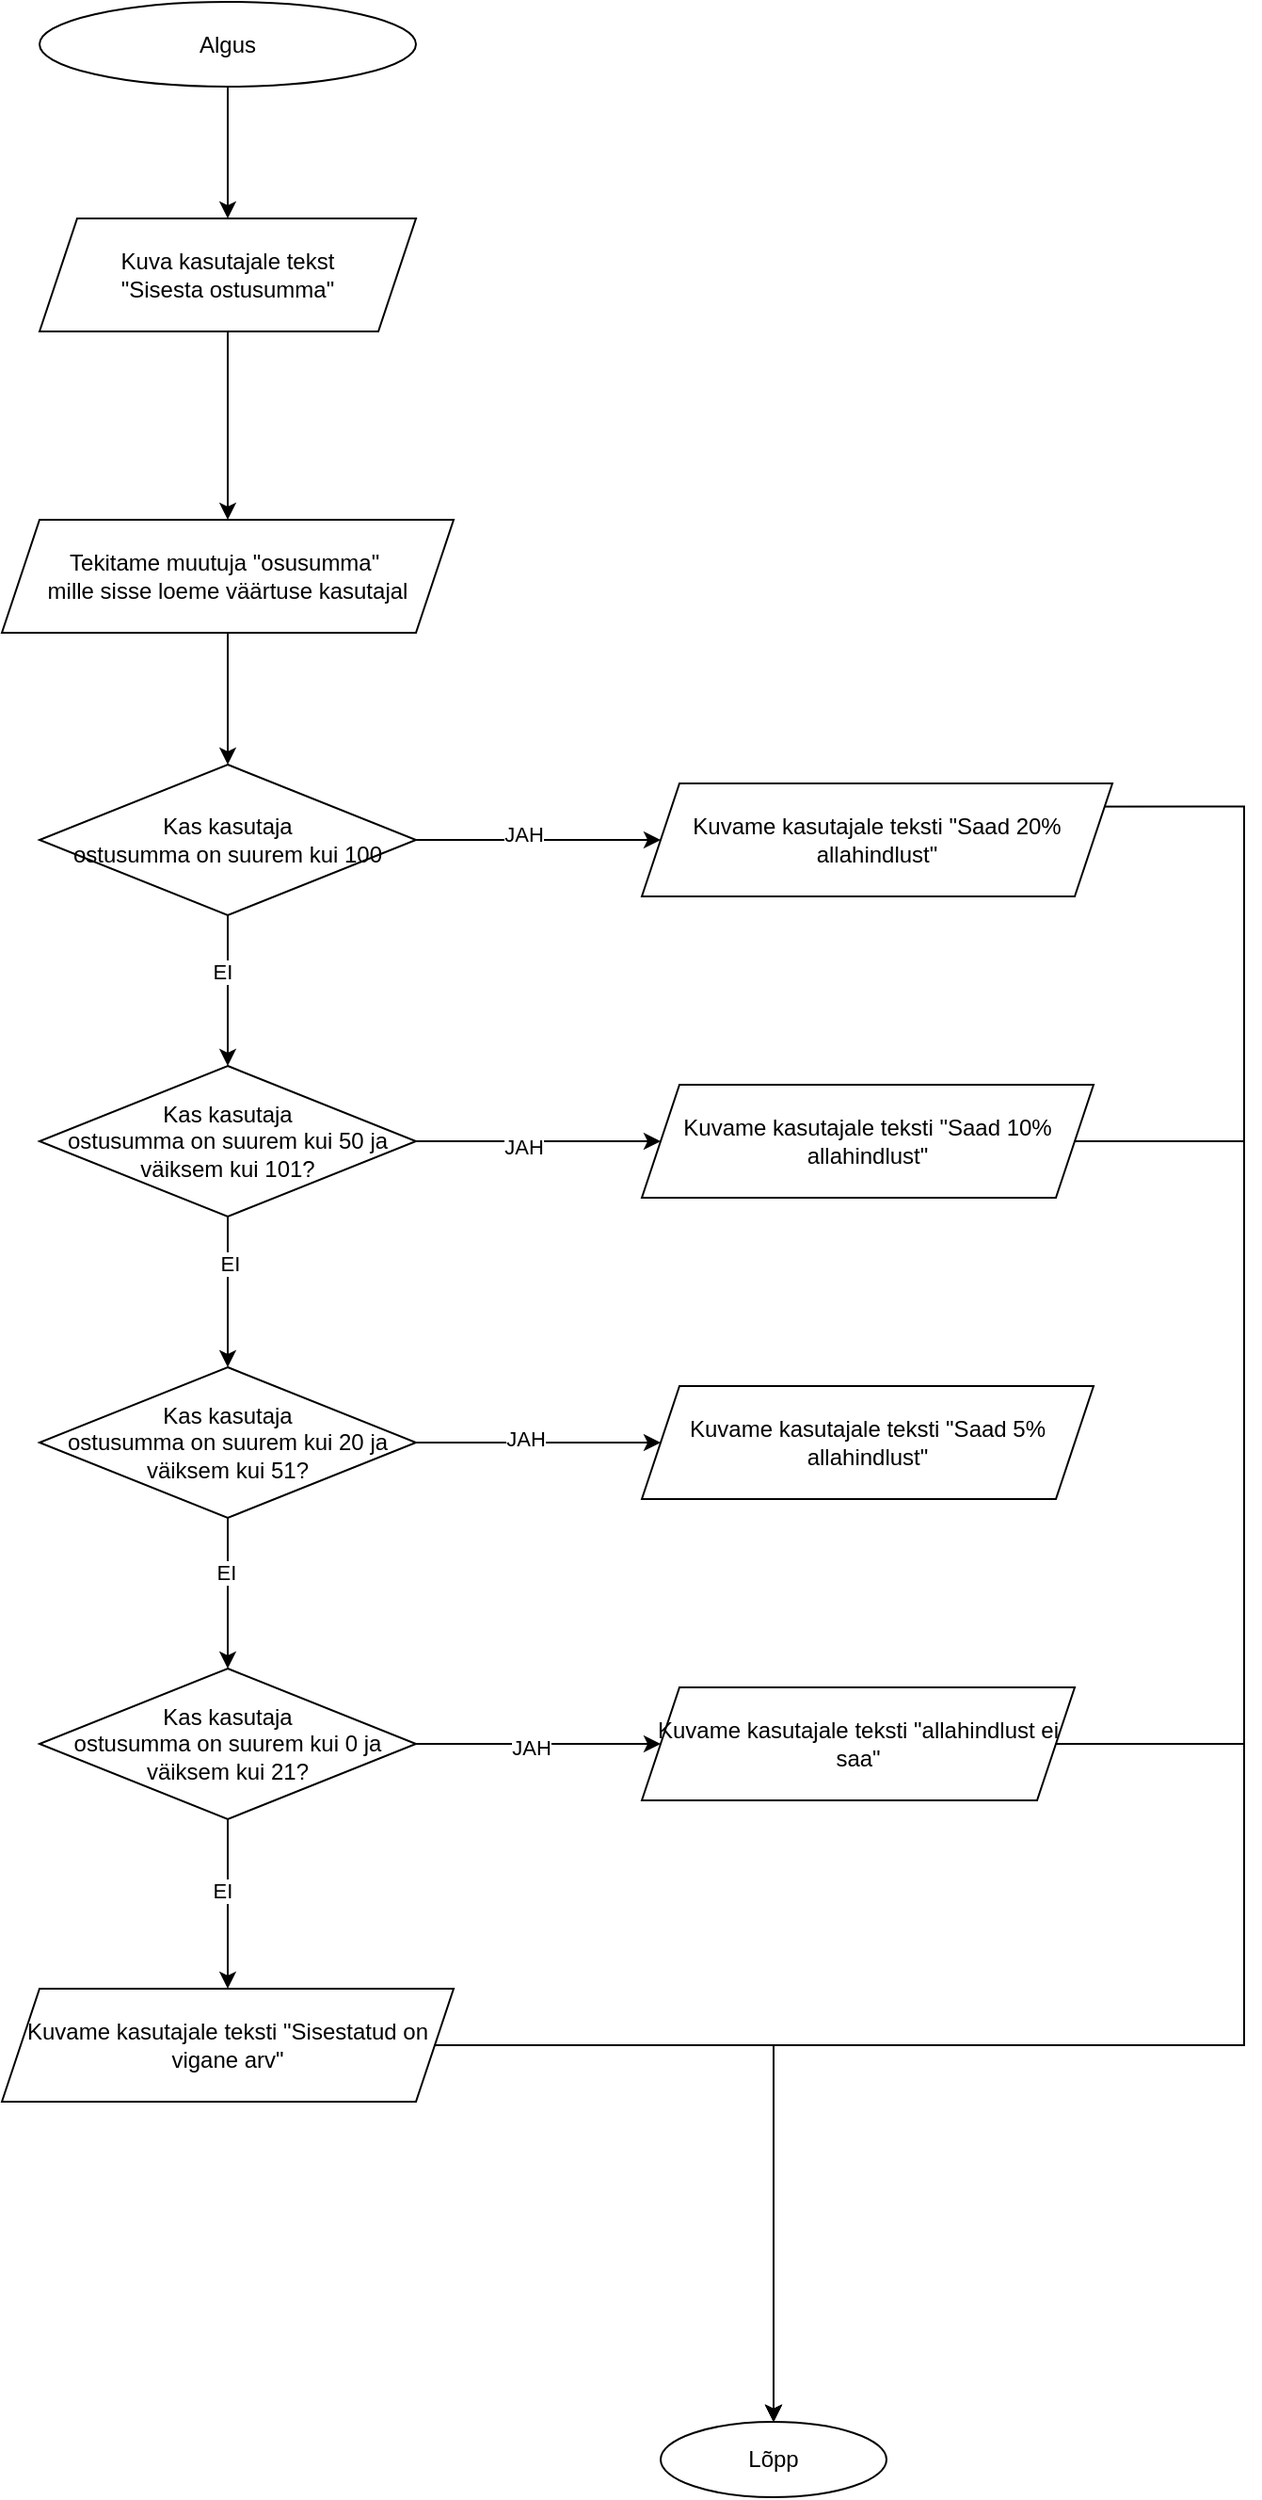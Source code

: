 <mxfile version="28.2.5">
  <diagram name="Leht-1" id="i_rTcehtnBuX60u38jFP">
    <mxGraphModel dx="1722" dy="1001" grid="1" gridSize="10" guides="1" tooltips="1" connect="1" arrows="1" fold="1" page="1" pageScale="1" pageWidth="827" pageHeight="1169" math="0" shadow="0">
      <root>
        <mxCell id="0" />
        <mxCell id="1" parent="0" />
        <mxCell id="X2qH2dIU-42cVrkBKQcX-3" value="" style="edgeStyle=orthogonalEdgeStyle;rounded=0;orthogonalLoop=1;jettySize=auto;html=1;" edge="1" parent="1" source="X2qH2dIU-42cVrkBKQcX-1" target="X2qH2dIU-42cVrkBKQcX-2">
          <mxGeometry relative="1" as="geometry" />
        </mxCell>
        <mxCell id="X2qH2dIU-42cVrkBKQcX-1" value="Algus" style="ellipse;whiteSpace=wrap;html=1;" vertex="1" parent="1">
          <mxGeometry x="250" y="555" width="200" height="45" as="geometry" />
        </mxCell>
        <mxCell id="X2qH2dIU-42cVrkBKQcX-5" value="" style="edgeStyle=orthogonalEdgeStyle;rounded=0;orthogonalLoop=1;jettySize=auto;html=1;" edge="1" parent="1" source="X2qH2dIU-42cVrkBKQcX-2" target="X2qH2dIU-42cVrkBKQcX-4">
          <mxGeometry relative="1" as="geometry" />
        </mxCell>
        <mxCell id="X2qH2dIU-42cVrkBKQcX-2" value="Kuva kasutajale tekst&lt;div&gt;&quot;Sisesta ostusumma&quot;&lt;/div&gt;" style="shape=parallelogram;perimeter=parallelogramPerimeter;whiteSpace=wrap;html=1;fixedSize=1;" vertex="1" parent="1">
          <mxGeometry x="250" y="670" width="200" height="60" as="geometry" />
        </mxCell>
        <mxCell id="X2qH2dIU-42cVrkBKQcX-7" value="" style="edgeStyle=orthogonalEdgeStyle;rounded=0;orthogonalLoop=1;jettySize=auto;html=1;" edge="1" parent="1" source="X2qH2dIU-42cVrkBKQcX-4" target="X2qH2dIU-42cVrkBKQcX-6">
          <mxGeometry relative="1" as="geometry" />
        </mxCell>
        <mxCell id="X2qH2dIU-42cVrkBKQcX-4" value="Tekitame muutuja &quot;osusumma&quot;&amp;nbsp;&lt;div&gt;mille sisse loeme väärtuse kasutajal&lt;/div&gt;" style="shape=parallelogram;perimeter=parallelogramPerimeter;whiteSpace=wrap;html=1;fixedSize=1;" vertex="1" parent="1">
          <mxGeometry x="230" y="830" width="240" height="60" as="geometry" />
        </mxCell>
        <mxCell id="X2qH2dIU-42cVrkBKQcX-9" value="" style="edgeStyle=orthogonalEdgeStyle;rounded=0;orthogonalLoop=1;jettySize=auto;html=1;" edge="1" parent="1" source="X2qH2dIU-42cVrkBKQcX-6" target="X2qH2dIU-42cVrkBKQcX-8">
          <mxGeometry relative="1" as="geometry" />
        </mxCell>
        <mxCell id="X2qH2dIU-42cVrkBKQcX-18" value="EI" style="edgeLabel;html=1;align=center;verticalAlign=middle;resizable=0;points=[];" vertex="1" connectable="0" parent="X2qH2dIU-42cVrkBKQcX-9">
          <mxGeometry x="-0.25" y="-3" relative="1" as="geometry">
            <mxPoint as="offset" />
          </mxGeometry>
        </mxCell>
        <mxCell id="X2qH2dIU-42cVrkBKQcX-11" value="" style="edgeStyle=orthogonalEdgeStyle;rounded=0;orthogonalLoop=1;jettySize=auto;html=1;" edge="1" parent="1" source="X2qH2dIU-42cVrkBKQcX-6" target="X2qH2dIU-42cVrkBKQcX-10">
          <mxGeometry relative="1" as="geometry" />
        </mxCell>
        <mxCell id="X2qH2dIU-42cVrkBKQcX-12" value="JAH" style="edgeLabel;html=1;align=center;verticalAlign=middle;resizable=0;points=[];" vertex="1" connectable="0" parent="X2qH2dIU-42cVrkBKQcX-11">
          <mxGeometry x="-0.123" y="3" relative="1" as="geometry">
            <mxPoint as="offset" />
          </mxGeometry>
        </mxCell>
        <mxCell id="X2qH2dIU-42cVrkBKQcX-6" value="Kas kasutaja&lt;div&gt;ostusumma on suurem kui 100&lt;/div&gt;" style="rhombus;whiteSpace=wrap;html=1;" vertex="1" parent="1">
          <mxGeometry x="250" y="960" width="200" height="80" as="geometry" />
        </mxCell>
        <mxCell id="X2qH2dIU-42cVrkBKQcX-14" value="" style="edgeStyle=orthogonalEdgeStyle;rounded=0;orthogonalLoop=1;jettySize=auto;html=1;" edge="1" parent="1" source="X2qH2dIU-42cVrkBKQcX-8" target="X2qH2dIU-42cVrkBKQcX-13">
          <mxGeometry relative="1" as="geometry" />
        </mxCell>
        <mxCell id="X2qH2dIU-42cVrkBKQcX-19" value="EI" style="edgeLabel;html=1;align=center;verticalAlign=middle;resizable=0;points=[];" vertex="1" connectable="0" parent="X2qH2dIU-42cVrkBKQcX-14">
          <mxGeometry x="-0.375" y="1" relative="1" as="geometry">
            <mxPoint as="offset" />
          </mxGeometry>
        </mxCell>
        <mxCell id="X2qH2dIU-42cVrkBKQcX-16" value="" style="edgeStyle=orthogonalEdgeStyle;rounded=0;orthogonalLoop=1;jettySize=auto;html=1;" edge="1" parent="1" source="X2qH2dIU-42cVrkBKQcX-8" target="X2qH2dIU-42cVrkBKQcX-15">
          <mxGeometry relative="1" as="geometry" />
        </mxCell>
        <mxCell id="X2qH2dIU-42cVrkBKQcX-17" value="JAH" style="edgeLabel;html=1;align=center;verticalAlign=middle;resizable=0;points=[];" vertex="1" connectable="0" parent="X2qH2dIU-42cVrkBKQcX-16">
          <mxGeometry x="-0.123" y="-3" relative="1" as="geometry">
            <mxPoint as="offset" />
          </mxGeometry>
        </mxCell>
        <mxCell id="X2qH2dIU-42cVrkBKQcX-8" value="Kas kasutaja&lt;div&gt;ostusumma on suurem kui 50 ja väiksem kui 101?&lt;/div&gt;" style="rhombus;whiteSpace=wrap;html=1;" vertex="1" parent="1">
          <mxGeometry x="250" y="1120" width="200" height="80" as="geometry" />
        </mxCell>
        <mxCell id="X2qH2dIU-42cVrkBKQcX-47" style="edgeStyle=orthogonalEdgeStyle;rounded=0;orthogonalLoop=1;jettySize=auto;html=1;exitX=0.975;exitY=0.372;exitDx=0;exitDy=0;exitPerimeter=0;" edge="1" parent="1">
          <mxGeometry relative="1" as="geometry">
            <mxPoint x="733.75" y="982.32" as="sourcePoint" />
            <mxPoint x="640" y="1840" as="targetPoint" />
            <Array as="points">
              <mxPoint x="890" y="982" />
              <mxPoint x="890" y="1640" />
              <mxPoint x="640" y="1640" />
            </Array>
          </mxGeometry>
        </mxCell>
        <mxCell id="X2qH2dIU-42cVrkBKQcX-10" value="Kuvame kasutajale teksti &quot;Saad 20% allahindlust&quot;" style="shape=parallelogram;perimeter=parallelogramPerimeter;whiteSpace=wrap;html=1;fixedSize=1;" vertex="1" parent="1">
          <mxGeometry x="570" y="970" width="250" height="60" as="geometry" />
        </mxCell>
        <mxCell id="X2qH2dIU-42cVrkBKQcX-21" value="" style="edgeStyle=orthogonalEdgeStyle;rounded=0;orthogonalLoop=1;jettySize=auto;html=1;" edge="1" parent="1" source="X2qH2dIU-42cVrkBKQcX-13" target="X2qH2dIU-42cVrkBKQcX-20">
          <mxGeometry relative="1" as="geometry" />
        </mxCell>
        <mxCell id="X2qH2dIU-42cVrkBKQcX-22" value="EI" style="edgeLabel;html=1;align=center;verticalAlign=middle;resizable=0;points=[];" vertex="1" connectable="0" parent="X2qH2dIU-42cVrkBKQcX-21">
          <mxGeometry x="-0.275" y="-1" relative="1" as="geometry">
            <mxPoint as="offset" />
          </mxGeometry>
        </mxCell>
        <mxCell id="X2qH2dIU-42cVrkBKQcX-24" value="" style="edgeStyle=orthogonalEdgeStyle;rounded=0;orthogonalLoop=1;jettySize=auto;html=1;" edge="1" parent="1" source="X2qH2dIU-42cVrkBKQcX-13" target="X2qH2dIU-42cVrkBKQcX-23">
          <mxGeometry relative="1" as="geometry" />
        </mxCell>
        <mxCell id="X2qH2dIU-42cVrkBKQcX-25" value="JAH" style="edgeLabel;html=1;align=center;verticalAlign=middle;resizable=0;points=[];" vertex="1" connectable="0" parent="X2qH2dIU-42cVrkBKQcX-24">
          <mxGeometry x="-0.108" y="2" relative="1" as="geometry">
            <mxPoint as="offset" />
          </mxGeometry>
        </mxCell>
        <mxCell id="X2qH2dIU-42cVrkBKQcX-13" value="Kas kasutaja&lt;div&gt;ostusumma on suurem kui 20 ja väiksem kui 51?&lt;/div&gt;" style="rhombus;whiteSpace=wrap;html=1;" vertex="1" parent="1">
          <mxGeometry x="250" y="1280" width="200" height="80" as="geometry" />
        </mxCell>
        <mxCell id="X2qH2dIU-42cVrkBKQcX-46" style="edgeStyle=orthogonalEdgeStyle;rounded=0;orthogonalLoop=1;jettySize=auto;html=1;exitX=1;exitY=0.5;exitDx=0;exitDy=0;" edge="1" parent="1" source="X2qH2dIU-42cVrkBKQcX-15" target="X2qH2dIU-42cVrkBKQcX-38">
          <mxGeometry relative="1" as="geometry">
            <Array as="points">
              <mxPoint x="890" y="1160" />
              <mxPoint x="890" y="1640" />
              <mxPoint x="640" y="1640" />
            </Array>
          </mxGeometry>
        </mxCell>
        <mxCell id="X2qH2dIU-42cVrkBKQcX-15" value="Kuvame kasutajale teksti &quot;Saad 10% allahindlust&quot;" style="shape=parallelogram;perimeter=parallelogramPerimeter;whiteSpace=wrap;html=1;fixedSize=1;" vertex="1" parent="1">
          <mxGeometry x="570" y="1130" width="240" height="60" as="geometry" />
        </mxCell>
        <mxCell id="X2qH2dIU-42cVrkBKQcX-27" value="" style="edgeStyle=orthogonalEdgeStyle;rounded=0;orthogonalLoop=1;jettySize=auto;html=1;" edge="1" parent="1" source="X2qH2dIU-42cVrkBKQcX-20" target="X2qH2dIU-42cVrkBKQcX-26">
          <mxGeometry relative="1" as="geometry" />
        </mxCell>
        <mxCell id="X2qH2dIU-42cVrkBKQcX-48" value="JAH" style="edgeLabel;html=1;align=center;verticalAlign=middle;resizable=0;points=[];" vertex="1" connectable="0" parent="X2qH2dIU-42cVrkBKQcX-27">
          <mxGeometry x="-0.069" y="-2" relative="1" as="geometry">
            <mxPoint as="offset" />
          </mxGeometry>
        </mxCell>
        <mxCell id="X2qH2dIU-42cVrkBKQcX-34" value="" style="edgeStyle=orthogonalEdgeStyle;rounded=0;orthogonalLoop=1;jettySize=auto;html=1;" edge="1" parent="1" source="X2qH2dIU-42cVrkBKQcX-20" target="X2qH2dIU-42cVrkBKQcX-33">
          <mxGeometry relative="1" as="geometry" />
        </mxCell>
        <mxCell id="X2qH2dIU-42cVrkBKQcX-35" value="EI" style="edgeLabel;html=1;align=center;verticalAlign=middle;resizable=0;points=[];" vertex="1" connectable="0" parent="X2qH2dIU-42cVrkBKQcX-34">
          <mxGeometry x="-0.159" y="-3" relative="1" as="geometry">
            <mxPoint as="offset" />
          </mxGeometry>
        </mxCell>
        <mxCell id="X2qH2dIU-42cVrkBKQcX-20" value="Kas kasutaja&lt;div&gt;ostusumma on suurem kui 0 ja väiksem kui 21?&lt;/div&gt;" style="rhombus;whiteSpace=wrap;html=1;" vertex="1" parent="1">
          <mxGeometry x="250" y="1440" width="200" height="80" as="geometry" />
        </mxCell>
        <mxCell id="X2qH2dIU-42cVrkBKQcX-23" value="Kuvame kasutajale teksti &quot;Saad 5% allahindlust&quot;" style="shape=parallelogram;perimeter=parallelogramPerimeter;whiteSpace=wrap;html=1;fixedSize=1;" vertex="1" parent="1">
          <mxGeometry x="570" y="1290" width="240" height="60" as="geometry" />
        </mxCell>
        <mxCell id="X2qH2dIU-42cVrkBKQcX-39" style="edgeStyle=orthogonalEdgeStyle;rounded=0;orthogonalLoop=1;jettySize=auto;html=1;exitX=1;exitY=0.5;exitDx=0;exitDy=0;" edge="1" parent="1" source="X2qH2dIU-42cVrkBKQcX-26" target="X2qH2dIU-42cVrkBKQcX-38">
          <mxGeometry relative="1" as="geometry">
            <mxPoint x="880" y="1830" as="targetPoint" />
            <mxPoint x="810" y="1470" as="sourcePoint" />
            <Array as="points">
              <mxPoint x="890" y="1480" />
              <mxPoint x="890" y="1640" />
              <mxPoint x="640" y="1640" />
            </Array>
          </mxGeometry>
        </mxCell>
        <mxCell id="X2qH2dIU-42cVrkBKQcX-26" value="Kuvame kasutajale teksti &quot;allahindlust ei saa&quot;" style="shape=parallelogram;perimeter=parallelogramPerimeter;whiteSpace=wrap;html=1;fixedSize=1;" vertex="1" parent="1">
          <mxGeometry x="570" y="1450" width="230" height="60" as="geometry" />
        </mxCell>
        <mxCell id="X2qH2dIU-42cVrkBKQcX-37" value="" style="edgeStyle=orthogonalEdgeStyle;rounded=0;orthogonalLoop=1;jettySize=auto;html=1;" edge="1" parent="1" source="X2qH2dIU-42cVrkBKQcX-33" target="X2qH2dIU-42cVrkBKQcX-38">
          <mxGeometry relative="1" as="geometry">
            <mxPoint x="350.0" y="1750" as="targetPoint" />
          </mxGeometry>
        </mxCell>
        <mxCell id="X2qH2dIU-42cVrkBKQcX-33" value="Kuvame kasutajale teksti &quot;Sisestatud on vigane arv&quot;" style="shape=parallelogram;perimeter=parallelogramPerimeter;whiteSpace=wrap;html=1;fixedSize=1;" vertex="1" parent="1">
          <mxGeometry x="230" y="1610" width="240" height="60" as="geometry" />
        </mxCell>
        <mxCell id="X2qH2dIU-42cVrkBKQcX-38" value="Lõpp" style="ellipse;whiteSpace=wrap;html=1;" vertex="1" parent="1">
          <mxGeometry x="580" y="1840" width="120" height="40" as="geometry" />
        </mxCell>
      </root>
    </mxGraphModel>
  </diagram>
</mxfile>
